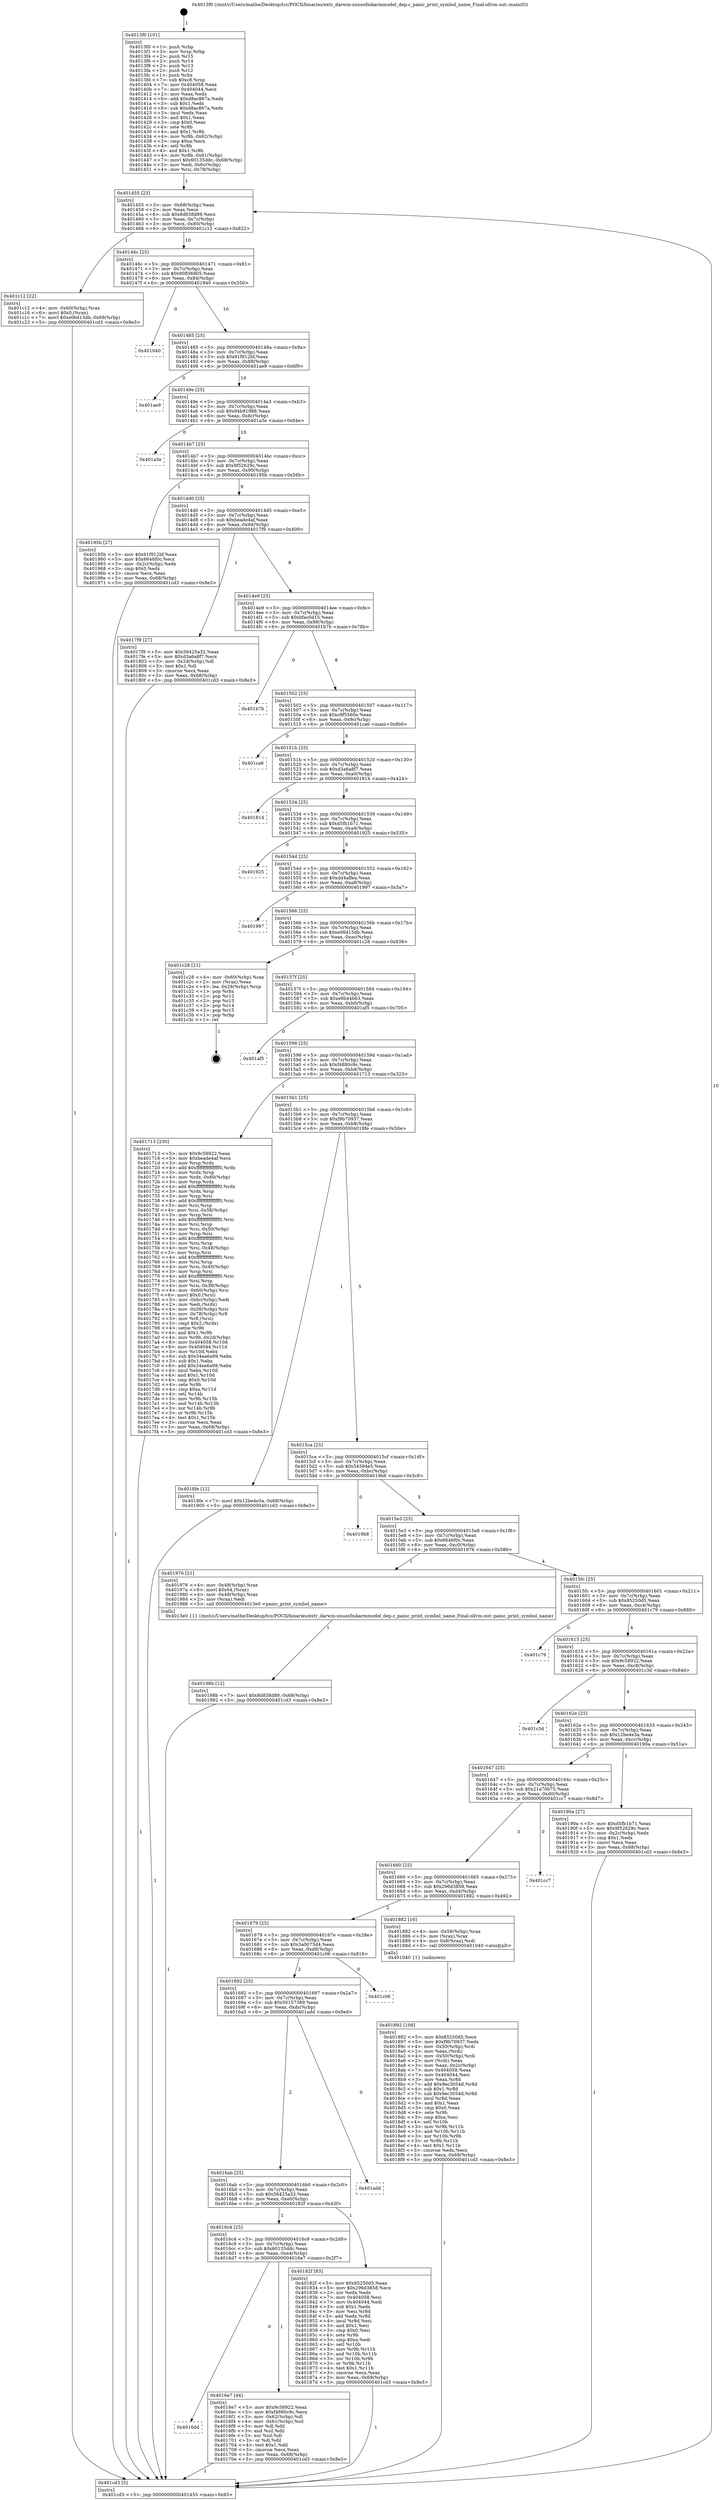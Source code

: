digraph "0x4013f0" {
  label = "0x4013f0 (/mnt/c/Users/mathe/Desktop/tcc/POCII/binaries/extr_darwin-xnuosfmkarmmodel_dep.c_panic_print_symbol_name_Final-ollvm.out::main(0))"
  labelloc = "t"
  node[shape=record]

  Entry [label="",width=0.3,height=0.3,shape=circle,fillcolor=black,style=filled]
  "0x401455" [label="{
     0x401455 [23]\l
     | [instrs]\l
     &nbsp;&nbsp;0x401455 \<+3\>: mov -0x68(%rbp),%eax\l
     &nbsp;&nbsp;0x401458 \<+2\>: mov %eax,%ecx\l
     &nbsp;&nbsp;0x40145a \<+6\>: sub $0x8d838d89,%ecx\l
     &nbsp;&nbsp;0x401460 \<+3\>: mov %eax,-0x7c(%rbp)\l
     &nbsp;&nbsp;0x401463 \<+3\>: mov %ecx,-0x80(%rbp)\l
     &nbsp;&nbsp;0x401466 \<+6\>: je 0000000000401c12 \<main+0x822\>\l
  }"]
  "0x401c12" [label="{
     0x401c12 [22]\l
     | [instrs]\l
     &nbsp;&nbsp;0x401c12 \<+4\>: mov -0x60(%rbp),%rax\l
     &nbsp;&nbsp;0x401c16 \<+6\>: movl $0x0,(%rax)\l
     &nbsp;&nbsp;0x401c1c \<+7\>: movl $0xe06d15db,-0x68(%rbp)\l
     &nbsp;&nbsp;0x401c23 \<+5\>: jmp 0000000000401cd3 \<main+0x8e3\>\l
  }"]
  "0x40146c" [label="{
     0x40146c [25]\l
     | [instrs]\l
     &nbsp;&nbsp;0x40146c \<+5\>: jmp 0000000000401471 \<main+0x81\>\l
     &nbsp;&nbsp;0x401471 \<+3\>: mov -0x7c(%rbp),%eax\l
     &nbsp;&nbsp;0x401474 \<+5\>: sub $0x90856905,%eax\l
     &nbsp;&nbsp;0x401479 \<+6\>: mov %eax,-0x84(%rbp)\l
     &nbsp;&nbsp;0x40147f \<+6\>: je 0000000000401940 \<main+0x550\>\l
  }"]
  Exit [label="",width=0.3,height=0.3,shape=circle,fillcolor=black,style=filled,peripheries=2]
  "0x401940" [label="{
     0x401940\l
  }", style=dashed]
  "0x401485" [label="{
     0x401485 [25]\l
     | [instrs]\l
     &nbsp;&nbsp;0x401485 \<+5\>: jmp 000000000040148a \<main+0x9a\>\l
     &nbsp;&nbsp;0x40148a \<+3\>: mov -0x7c(%rbp),%eax\l
     &nbsp;&nbsp;0x40148d \<+5\>: sub $0x91f912bf,%eax\l
     &nbsp;&nbsp;0x401492 \<+6\>: mov %eax,-0x88(%rbp)\l
     &nbsp;&nbsp;0x401498 \<+6\>: je 0000000000401ae9 \<main+0x6f9\>\l
  }"]
  "0x40198b" [label="{
     0x40198b [12]\l
     | [instrs]\l
     &nbsp;&nbsp;0x40198b \<+7\>: movl $0x8d838d89,-0x68(%rbp)\l
     &nbsp;&nbsp;0x401992 \<+5\>: jmp 0000000000401cd3 \<main+0x8e3\>\l
  }"]
  "0x401ae9" [label="{
     0x401ae9\l
  }", style=dashed]
  "0x40149e" [label="{
     0x40149e [25]\l
     | [instrs]\l
     &nbsp;&nbsp;0x40149e \<+5\>: jmp 00000000004014a3 \<main+0xb3\>\l
     &nbsp;&nbsp;0x4014a3 \<+3\>: mov -0x7c(%rbp),%eax\l
     &nbsp;&nbsp;0x4014a6 \<+5\>: sub $0x94b91988,%eax\l
     &nbsp;&nbsp;0x4014ab \<+6\>: mov %eax,-0x8c(%rbp)\l
     &nbsp;&nbsp;0x4014b1 \<+6\>: je 0000000000401a3e \<main+0x64e\>\l
  }"]
  "0x401892" [label="{
     0x401892 [108]\l
     | [instrs]\l
     &nbsp;&nbsp;0x401892 \<+5\>: mov $0x85250d5,%ecx\l
     &nbsp;&nbsp;0x401897 \<+5\>: mov $0xf9b70937,%edx\l
     &nbsp;&nbsp;0x40189c \<+4\>: mov -0x50(%rbp),%rdi\l
     &nbsp;&nbsp;0x4018a0 \<+2\>: mov %eax,(%rdi)\l
     &nbsp;&nbsp;0x4018a2 \<+4\>: mov -0x50(%rbp),%rdi\l
     &nbsp;&nbsp;0x4018a6 \<+2\>: mov (%rdi),%eax\l
     &nbsp;&nbsp;0x4018a8 \<+3\>: mov %eax,-0x2c(%rbp)\l
     &nbsp;&nbsp;0x4018ab \<+7\>: mov 0x404058,%eax\l
     &nbsp;&nbsp;0x4018b2 \<+7\>: mov 0x404044,%esi\l
     &nbsp;&nbsp;0x4018b9 \<+3\>: mov %eax,%r8d\l
     &nbsp;&nbsp;0x4018bc \<+7\>: add $0x9ec3054d,%r8d\l
     &nbsp;&nbsp;0x4018c3 \<+4\>: sub $0x1,%r8d\l
     &nbsp;&nbsp;0x4018c7 \<+7\>: sub $0x9ec3054d,%r8d\l
     &nbsp;&nbsp;0x4018ce \<+4\>: imul %r8d,%eax\l
     &nbsp;&nbsp;0x4018d2 \<+3\>: and $0x1,%eax\l
     &nbsp;&nbsp;0x4018d5 \<+3\>: cmp $0x0,%eax\l
     &nbsp;&nbsp;0x4018d8 \<+4\>: sete %r9b\l
     &nbsp;&nbsp;0x4018dc \<+3\>: cmp $0xa,%esi\l
     &nbsp;&nbsp;0x4018df \<+4\>: setl %r10b\l
     &nbsp;&nbsp;0x4018e3 \<+3\>: mov %r9b,%r11b\l
     &nbsp;&nbsp;0x4018e6 \<+3\>: and %r10b,%r11b\l
     &nbsp;&nbsp;0x4018e9 \<+3\>: xor %r10b,%r9b\l
     &nbsp;&nbsp;0x4018ec \<+3\>: or %r9b,%r11b\l
     &nbsp;&nbsp;0x4018ef \<+4\>: test $0x1,%r11b\l
     &nbsp;&nbsp;0x4018f3 \<+3\>: cmovne %edx,%ecx\l
     &nbsp;&nbsp;0x4018f6 \<+3\>: mov %ecx,-0x68(%rbp)\l
     &nbsp;&nbsp;0x4018f9 \<+5\>: jmp 0000000000401cd3 \<main+0x8e3\>\l
  }"]
  "0x401a3e" [label="{
     0x401a3e\l
  }", style=dashed]
  "0x4014b7" [label="{
     0x4014b7 [25]\l
     | [instrs]\l
     &nbsp;&nbsp;0x4014b7 \<+5\>: jmp 00000000004014bc \<main+0xcc\>\l
     &nbsp;&nbsp;0x4014bc \<+3\>: mov -0x7c(%rbp),%eax\l
     &nbsp;&nbsp;0x4014bf \<+5\>: sub $0x9f52629c,%eax\l
     &nbsp;&nbsp;0x4014c4 \<+6\>: mov %eax,-0x90(%rbp)\l
     &nbsp;&nbsp;0x4014ca \<+6\>: je 000000000040195b \<main+0x56b\>\l
  }"]
  "0x4013f0" [label="{
     0x4013f0 [101]\l
     | [instrs]\l
     &nbsp;&nbsp;0x4013f0 \<+1\>: push %rbp\l
     &nbsp;&nbsp;0x4013f1 \<+3\>: mov %rsp,%rbp\l
     &nbsp;&nbsp;0x4013f4 \<+2\>: push %r15\l
     &nbsp;&nbsp;0x4013f6 \<+2\>: push %r14\l
     &nbsp;&nbsp;0x4013f8 \<+2\>: push %r13\l
     &nbsp;&nbsp;0x4013fa \<+2\>: push %r12\l
     &nbsp;&nbsp;0x4013fc \<+1\>: push %rbx\l
     &nbsp;&nbsp;0x4013fd \<+7\>: sub $0xc8,%rsp\l
     &nbsp;&nbsp;0x401404 \<+7\>: mov 0x404058,%eax\l
     &nbsp;&nbsp;0x40140b \<+7\>: mov 0x404044,%ecx\l
     &nbsp;&nbsp;0x401412 \<+2\>: mov %eax,%edx\l
     &nbsp;&nbsp;0x401414 \<+6\>: add $0xd8ac867a,%edx\l
     &nbsp;&nbsp;0x40141a \<+3\>: sub $0x1,%edx\l
     &nbsp;&nbsp;0x40141d \<+6\>: sub $0xd8ac867a,%edx\l
     &nbsp;&nbsp;0x401423 \<+3\>: imul %edx,%eax\l
     &nbsp;&nbsp;0x401426 \<+3\>: and $0x1,%eax\l
     &nbsp;&nbsp;0x401429 \<+3\>: cmp $0x0,%eax\l
     &nbsp;&nbsp;0x40142c \<+4\>: sete %r8b\l
     &nbsp;&nbsp;0x401430 \<+4\>: and $0x1,%r8b\l
     &nbsp;&nbsp;0x401434 \<+4\>: mov %r8b,-0x62(%rbp)\l
     &nbsp;&nbsp;0x401438 \<+3\>: cmp $0xa,%ecx\l
     &nbsp;&nbsp;0x40143b \<+4\>: setl %r8b\l
     &nbsp;&nbsp;0x40143f \<+4\>: and $0x1,%r8b\l
     &nbsp;&nbsp;0x401443 \<+4\>: mov %r8b,-0x61(%rbp)\l
     &nbsp;&nbsp;0x401447 \<+7\>: movl $0x60135ddc,-0x68(%rbp)\l
     &nbsp;&nbsp;0x40144e \<+3\>: mov %edi,-0x6c(%rbp)\l
     &nbsp;&nbsp;0x401451 \<+4\>: mov %rsi,-0x78(%rbp)\l
  }"]
  "0x40195b" [label="{
     0x40195b [27]\l
     | [instrs]\l
     &nbsp;&nbsp;0x40195b \<+5\>: mov $0x91f912bf,%eax\l
     &nbsp;&nbsp;0x401960 \<+5\>: mov $0x6646f0c,%ecx\l
     &nbsp;&nbsp;0x401965 \<+3\>: mov -0x2c(%rbp),%edx\l
     &nbsp;&nbsp;0x401968 \<+3\>: cmp $0x0,%edx\l
     &nbsp;&nbsp;0x40196b \<+3\>: cmove %ecx,%eax\l
     &nbsp;&nbsp;0x40196e \<+3\>: mov %eax,-0x68(%rbp)\l
     &nbsp;&nbsp;0x401971 \<+5\>: jmp 0000000000401cd3 \<main+0x8e3\>\l
  }"]
  "0x4014d0" [label="{
     0x4014d0 [25]\l
     | [instrs]\l
     &nbsp;&nbsp;0x4014d0 \<+5\>: jmp 00000000004014d5 \<main+0xe5\>\l
     &nbsp;&nbsp;0x4014d5 \<+3\>: mov -0x7c(%rbp),%eax\l
     &nbsp;&nbsp;0x4014d8 \<+5\>: sub $0xbeade4af,%eax\l
     &nbsp;&nbsp;0x4014dd \<+6\>: mov %eax,-0x94(%rbp)\l
     &nbsp;&nbsp;0x4014e3 \<+6\>: je 00000000004017f9 \<main+0x409\>\l
  }"]
  "0x401cd3" [label="{
     0x401cd3 [5]\l
     | [instrs]\l
     &nbsp;&nbsp;0x401cd3 \<+5\>: jmp 0000000000401455 \<main+0x65\>\l
  }"]
  "0x4017f9" [label="{
     0x4017f9 [27]\l
     | [instrs]\l
     &nbsp;&nbsp;0x4017f9 \<+5\>: mov $0x56425a32,%eax\l
     &nbsp;&nbsp;0x4017fe \<+5\>: mov $0xd3a6a8f7,%ecx\l
     &nbsp;&nbsp;0x401803 \<+3\>: mov -0x2d(%rbp),%dl\l
     &nbsp;&nbsp;0x401806 \<+3\>: test $0x1,%dl\l
     &nbsp;&nbsp;0x401809 \<+3\>: cmovne %ecx,%eax\l
     &nbsp;&nbsp;0x40180c \<+3\>: mov %eax,-0x68(%rbp)\l
     &nbsp;&nbsp;0x40180f \<+5\>: jmp 0000000000401cd3 \<main+0x8e3\>\l
  }"]
  "0x4014e9" [label="{
     0x4014e9 [25]\l
     | [instrs]\l
     &nbsp;&nbsp;0x4014e9 \<+5\>: jmp 00000000004014ee \<main+0xfe\>\l
     &nbsp;&nbsp;0x4014ee \<+3\>: mov -0x7c(%rbp),%eax\l
     &nbsp;&nbsp;0x4014f1 \<+5\>: sub $0xbfac0d15,%eax\l
     &nbsp;&nbsp;0x4014f6 \<+6\>: mov %eax,-0x98(%rbp)\l
     &nbsp;&nbsp;0x4014fc \<+6\>: je 0000000000401b7b \<main+0x78b\>\l
  }"]
  "0x4016dd" [label="{
     0x4016dd\l
  }", style=dashed]
  "0x401b7b" [label="{
     0x401b7b\l
  }", style=dashed]
  "0x401502" [label="{
     0x401502 [25]\l
     | [instrs]\l
     &nbsp;&nbsp;0x401502 \<+5\>: jmp 0000000000401507 \<main+0x117\>\l
     &nbsp;&nbsp;0x401507 \<+3\>: mov -0x7c(%rbp),%eax\l
     &nbsp;&nbsp;0x40150a \<+5\>: sub $0xc9f5560e,%eax\l
     &nbsp;&nbsp;0x40150f \<+6\>: mov %eax,-0x9c(%rbp)\l
     &nbsp;&nbsp;0x401515 \<+6\>: je 0000000000401ca6 \<main+0x8b6\>\l
  }"]
  "0x4016e7" [label="{
     0x4016e7 [44]\l
     | [instrs]\l
     &nbsp;&nbsp;0x4016e7 \<+5\>: mov $0x9c58922,%eax\l
     &nbsp;&nbsp;0x4016ec \<+5\>: mov $0xf4880c9c,%ecx\l
     &nbsp;&nbsp;0x4016f1 \<+3\>: mov -0x62(%rbp),%dl\l
     &nbsp;&nbsp;0x4016f4 \<+4\>: mov -0x61(%rbp),%sil\l
     &nbsp;&nbsp;0x4016f8 \<+3\>: mov %dl,%dil\l
     &nbsp;&nbsp;0x4016fb \<+3\>: and %sil,%dil\l
     &nbsp;&nbsp;0x4016fe \<+3\>: xor %sil,%dl\l
     &nbsp;&nbsp;0x401701 \<+3\>: or %dl,%dil\l
     &nbsp;&nbsp;0x401704 \<+4\>: test $0x1,%dil\l
     &nbsp;&nbsp;0x401708 \<+3\>: cmovne %ecx,%eax\l
     &nbsp;&nbsp;0x40170b \<+3\>: mov %eax,-0x68(%rbp)\l
     &nbsp;&nbsp;0x40170e \<+5\>: jmp 0000000000401cd3 \<main+0x8e3\>\l
  }"]
  "0x401ca6" [label="{
     0x401ca6\l
  }", style=dashed]
  "0x40151b" [label="{
     0x40151b [25]\l
     | [instrs]\l
     &nbsp;&nbsp;0x40151b \<+5\>: jmp 0000000000401520 \<main+0x130\>\l
     &nbsp;&nbsp;0x401520 \<+3\>: mov -0x7c(%rbp),%eax\l
     &nbsp;&nbsp;0x401523 \<+5\>: sub $0xd3a6a8f7,%eax\l
     &nbsp;&nbsp;0x401528 \<+6\>: mov %eax,-0xa0(%rbp)\l
     &nbsp;&nbsp;0x40152e \<+6\>: je 0000000000401814 \<main+0x424\>\l
  }"]
  "0x4016c4" [label="{
     0x4016c4 [25]\l
     | [instrs]\l
     &nbsp;&nbsp;0x4016c4 \<+5\>: jmp 00000000004016c9 \<main+0x2d9\>\l
     &nbsp;&nbsp;0x4016c9 \<+3\>: mov -0x7c(%rbp),%eax\l
     &nbsp;&nbsp;0x4016cc \<+5\>: sub $0x60135ddc,%eax\l
     &nbsp;&nbsp;0x4016d1 \<+6\>: mov %eax,-0xe4(%rbp)\l
     &nbsp;&nbsp;0x4016d7 \<+6\>: je 00000000004016e7 \<main+0x2f7\>\l
  }"]
  "0x401814" [label="{
     0x401814\l
  }", style=dashed]
  "0x401534" [label="{
     0x401534 [25]\l
     | [instrs]\l
     &nbsp;&nbsp;0x401534 \<+5\>: jmp 0000000000401539 \<main+0x149\>\l
     &nbsp;&nbsp;0x401539 \<+3\>: mov -0x7c(%rbp),%eax\l
     &nbsp;&nbsp;0x40153c \<+5\>: sub $0xd5fb1b71,%eax\l
     &nbsp;&nbsp;0x401541 \<+6\>: mov %eax,-0xa4(%rbp)\l
     &nbsp;&nbsp;0x401547 \<+6\>: je 0000000000401925 \<main+0x535\>\l
  }"]
  "0x40182f" [label="{
     0x40182f [83]\l
     | [instrs]\l
     &nbsp;&nbsp;0x40182f \<+5\>: mov $0x85250d5,%eax\l
     &nbsp;&nbsp;0x401834 \<+5\>: mov $0x296d3858,%ecx\l
     &nbsp;&nbsp;0x401839 \<+2\>: xor %edx,%edx\l
     &nbsp;&nbsp;0x40183b \<+7\>: mov 0x404058,%esi\l
     &nbsp;&nbsp;0x401842 \<+7\>: mov 0x404044,%edi\l
     &nbsp;&nbsp;0x401849 \<+3\>: sub $0x1,%edx\l
     &nbsp;&nbsp;0x40184c \<+3\>: mov %esi,%r8d\l
     &nbsp;&nbsp;0x40184f \<+3\>: add %edx,%r8d\l
     &nbsp;&nbsp;0x401852 \<+4\>: imul %r8d,%esi\l
     &nbsp;&nbsp;0x401856 \<+3\>: and $0x1,%esi\l
     &nbsp;&nbsp;0x401859 \<+3\>: cmp $0x0,%esi\l
     &nbsp;&nbsp;0x40185c \<+4\>: sete %r9b\l
     &nbsp;&nbsp;0x401860 \<+3\>: cmp $0xa,%edi\l
     &nbsp;&nbsp;0x401863 \<+4\>: setl %r10b\l
     &nbsp;&nbsp;0x401867 \<+3\>: mov %r9b,%r11b\l
     &nbsp;&nbsp;0x40186a \<+3\>: and %r10b,%r11b\l
     &nbsp;&nbsp;0x40186d \<+3\>: xor %r10b,%r9b\l
     &nbsp;&nbsp;0x401870 \<+3\>: or %r9b,%r11b\l
     &nbsp;&nbsp;0x401873 \<+4\>: test $0x1,%r11b\l
     &nbsp;&nbsp;0x401877 \<+3\>: cmovne %ecx,%eax\l
     &nbsp;&nbsp;0x40187a \<+3\>: mov %eax,-0x68(%rbp)\l
     &nbsp;&nbsp;0x40187d \<+5\>: jmp 0000000000401cd3 \<main+0x8e3\>\l
  }"]
  "0x401925" [label="{
     0x401925\l
  }", style=dashed]
  "0x40154d" [label="{
     0x40154d [25]\l
     | [instrs]\l
     &nbsp;&nbsp;0x40154d \<+5\>: jmp 0000000000401552 \<main+0x162\>\l
     &nbsp;&nbsp;0x401552 \<+3\>: mov -0x7c(%rbp),%eax\l
     &nbsp;&nbsp;0x401555 \<+5\>: sub $0xdd4affea,%eax\l
     &nbsp;&nbsp;0x40155a \<+6\>: mov %eax,-0xa8(%rbp)\l
     &nbsp;&nbsp;0x401560 \<+6\>: je 0000000000401997 \<main+0x5a7\>\l
  }"]
  "0x4016ab" [label="{
     0x4016ab [25]\l
     | [instrs]\l
     &nbsp;&nbsp;0x4016ab \<+5\>: jmp 00000000004016b0 \<main+0x2c0\>\l
     &nbsp;&nbsp;0x4016b0 \<+3\>: mov -0x7c(%rbp),%eax\l
     &nbsp;&nbsp;0x4016b3 \<+5\>: sub $0x56425a32,%eax\l
     &nbsp;&nbsp;0x4016b8 \<+6\>: mov %eax,-0xe0(%rbp)\l
     &nbsp;&nbsp;0x4016be \<+6\>: je 000000000040182f \<main+0x43f\>\l
  }"]
  "0x401997" [label="{
     0x401997\l
  }", style=dashed]
  "0x401566" [label="{
     0x401566 [25]\l
     | [instrs]\l
     &nbsp;&nbsp;0x401566 \<+5\>: jmp 000000000040156b \<main+0x17b\>\l
     &nbsp;&nbsp;0x40156b \<+3\>: mov -0x7c(%rbp),%eax\l
     &nbsp;&nbsp;0x40156e \<+5\>: sub $0xe06d15db,%eax\l
     &nbsp;&nbsp;0x401573 \<+6\>: mov %eax,-0xac(%rbp)\l
     &nbsp;&nbsp;0x401579 \<+6\>: je 0000000000401c28 \<main+0x838\>\l
  }"]
  "0x401add" [label="{
     0x401add\l
  }", style=dashed]
  "0x401c28" [label="{
     0x401c28 [21]\l
     | [instrs]\l
     &nbsp;&nbsp;0x401c28 \<+4\>: mov -0x60(%rbp),%rax\l
     &nbsp;&nbsp;0x401c2c \<+2\>: mov (%rax),%eax\l
     &nbsp;&nbsp;0x401c2e \<+4\>: lea -0x28(%rbp),%rsp\l
     &nbsp;&nbsp;0x401c32 \<+1\>: pop %rbx\l
     &nbsp;&nbsp;0x401c33 \<+2\>: pop %r12\l
     &nbsp;&nbsp;0x401c35 \<+2\>: pop %r13\l
     &nbsp;&nbsp;0x401c37 \<+2\>: pop %r14\l
     &nbsp;&nbsp;0x401c39 \<+2\>: pop %r15\l
     &nbsp;&nbsp;0x401c3b \<+1\>: pop %rbp\l
     &nbsp;&nbsp;0x401c3c \<+1\>: ret\l
  }"]
  "0x40157f" [label="{
     0x40157f [25]\l
     | [instrs]\l
     &nbsp;&nbsp;0x40157f \<+5\>: jmp 0000000000401584 \<main+0x194\>\l
     &nbsp;&nbsp;0x401584 \<+3\>: mov -0x7c(%rbp),%eax\l
     &nbsp;&nbsp;0x401587 \<+5\>: sub $0xe9b44b63,%eax\l
     &nbsp;&nbsp;0x40158c \<+6\>: mov %eax,-0xb0(%rbp)\l
     &nbsp;&nbsp;0x401592 \<+6\>: je 0000000000401af5 \<main+0x705\>\l
  }"]
  "0x401692" [label="{
     0x401692 [25]\l
     | [instrs]\l
     &nbsp;&nbsp;0x401692 \<+5\>: jmp 0000000000401697 \<main+0x2a7\>\l
     &nbsp;&nbsp;0x401697 \<+3\>: mov -0x7c(%rbp),%eax\l
     &nbsp;&nbsp;0x40169a \<+5\>: sub $0x50157389,%eax\l
     &nbsp;&nbsp;0x40169f \<+6\>: mov %eax,-0xdc(%rbp)\l
     &nbsp;&nbsp;0x4016a5 \<+6\>: je 0000000000401add \<main+0x6ed\>\l
  }"]
  "0x401af5" [label="{
     0x401af5\l
  }", style=dashed]
  "0x401598" [label="{
     0x401598 [25]\l
     | [instrs]\l
     &nbsp;&nbsp;0x401598 \<+5\>: jmp 000000000040159d \<main+0x1ad\>\l
     &nbsp;&nbsp;0x40159d \<+3\>: mov -0x7c(%rbp),%eax\l
     &nbsp;&nbsp;0x4015a0 \<+5\>: sub $0xf4880c9c,%eax\l
     &nbsp;&nbsp;0x4015a5 \<+6\>: mov %eax,-0xb4(%rbp)\l
     &nbsp;&nbsp;0x4015ab \<+6\>: je 0000000000401713 \<main+0x323\>\l
  }"]
  "0x401c06" [label="{
     0x401c06\l
  }", style=dashed]
  "0x401713" [label="{
     0x401713 [230]\l
     | [instrs]\l
     &nbsp;&nbsp;0x401713 \<+5\>: mov $0x9c58922,%eax\l
     &nbsp;&nbsp;0x401718 \<+5\>: mov $0xbeade4af,%ecx\l
     &nbsp;&nbsp;0x40171d \<+3\>: mov %rsp,%rdx\l
     &nbsp;&nbsp;0x401720 \<+4\>: add $0xfffffffffffffff0,%rdx\l
     &nbsp;&nbsp;0x401724 \<+3\>: mov %rdx,%rsp\l
     &nbsp;&nbsp;0x401727 \<+4\>: mov %rdx,-0x60(%rbp)\l
     &nbsp;&nbsp;0x40172b \<+3\>: mov %rsp,%rdx\l
     &nbsp;&nbsp;0x40172e \<+4\>: add $0xfffffffffffffff0,%rdx\l
     &nbsp;&nbsp;0x401732 \<+3\>: mov %rdx,%rsp\l
     &nbsp;&nbsp;0x401735 \<+3\>: mov %rsp,%rsi\l
     &nbsp;&nbsp;0x401738 \<+4\>: add $0xfffffffffffffff0,%rsi\l
     &nbsp;&nbsp;0x40173c \<+3\>: mov %rsi,%rsp\l
     &nbsp;&nbsp;0x40173f \<+4\>: mov %rsi,-0x58(%rbp)\l
     &nbsp;&nbsp;0x401743 \<+3\>: mov %rsp,%rsi\l
     &nbsp;&nbsp;0x401746 \<+4\>: add $0xfffffffffffffff0,%rsi\l
     &nbsp;&nbsp;0x40174a \<+3\>: mov %rsi,%rsp\l
     &nbsp;&nbsp;0x40174d \<+4\>: mov %rsi,-0x50(%rbp)\l
     &nbsp;&nbsp;0x401751 \<+3\>: mov %rsp,%rsi\l
     &nbsp;&nbsp;0x401754 \<+4\>: add $0xfffffffffffffff0,%rsi\l
     &nbsp;&nbsp;0x401758 \<+3\>: mov %rsi,%rsp\l
     &nbsp;&nbsp;0x40175b \<+4\>: mov %rsi,-0x48(%rbp)\l
     &nbsp;&nbsp;0x40175f \<+3\>: mov %rsp,%rsi\l
     &nbsp;&nbsp;0x401762 \<+4\>: add $0xfffffffffffffff0,%rsi\l
     &nbsp;&nbsp;0x401766 \<+3\>: mov %rsi,%rsp\l
     &nbsp;&nbsp;0x401769 \<+4\>: mov %rsi,-0x40(%rbp)\l
     &nbsp;&nbsp;0x40176d \<+3\>: mov %rsp,%rsi\l
     &nbsp;&nbsp;0x401770 \<+4\>: add $0xfffffffffffffff0,%rsi\l
     &nbsp;&nbsp;0x401774 \<+3\>: mov %rsi,%rsp\l
     &nbsp;&nbsp;0x401777 \<+4\>: mov %rsi,-0x38(%rbp)\l
     &nbsp;&nbsp;0x40177b \<+4\>: mov -0x60(%rbp),%rsi\l
     &nbsp;&nbsp;0x40177f \<+6\>: movl $0x0,(%rsi)\l
     &nbsp;&nbsp;0x401785 \<+3\>: mov -0x6c(%rbp),%edi\l
     &nbsp;&nbsp;0x401788 \<+2\>: mov %edi,(%rdx)\l
     &nbsp;&nbsp;0x40178a \<+4\>: mov -0x58(%rbp),%rsi\l
     &nbsp;&nbsp;0x40178e \<+4\>: mov -0x78(%rbp),%r8\l
     &nbsp;&nbsp;0x401792 \<+3\>: mov %r8,(%rsi)\l
     &nbsp;&nbsp;0x401795 \<+3\>: cmpl $0x2,(%rdx)\l
     &nbsp;&nbsp;0x401798 \<+4\>: setne %r9b\l
     &nbsp;&nbsp;0x40179c \<+4\>: and $0x1,%r9b\l
     &nbsp;&nbsp;0x4017a0 \<+4\>: mov %r9b,-0x2d(%rbp)\l
     &nbsp;&nbsp;0x4017a4 \<+8\>: mov 0x404058,%r10d\l
     &nbsp;&nbsp;0x4017ac \<+8\>: mov 0x404044,%r11d\l
     &nbsp;&nbsp;0x4017b4 \<+3\>: mov %r10d,%ebx\l
     &nbsp;&nbsp;0x4017b7 \<+6\>: sub $0x34ea6a99,%ebx\l
     &nbsp;&nbsp;0x4017bd \<+3\>: sub $0x1,%ebx\l
     &nbsp;&nbsp;0x4017c0 \<+6\>: add $0x34ea6a99,%ebx\l
     &nbsp;&nbsp;0x4017c6 \<+4\>: imul %ebx,%r10d\l
     &nbsp;&nbsp;0x4017ca \<+4\>: and $0x1,%r10d\l
     &nbsp;&nbsp;0x4017ce \<+4\>: cmp $0x0,%r10d\l
     &nbsp;&nbsp;0x4017d2 \<+4\>: sete %r9b\l
     &nbsp;&nbsp;0x4017d6 \<+4\>: cmp $0xa,%r11d\l
     &nbsp;&nbsp;0x4017da \<+4\>: setl %r14b\l
     &nbsp;&nbsp;0x4017de \<+3\>: mov %r9b,%r15b\l
     &nbsp;&nbsp;0x4017e1 \<+3\>: and %r14b,%r15b\l
     &nbsp;&nbsp;0x4017e4 \<+3\>: xor %r14b,%r9b\l
     &nbsp;&nbsp;0x4017e7 \<+3\>: or %r9b,%r15b\l
     &nbsp;&nbsp;0x4017ea \<+4\>: test $0x1,%r15b\l
     &nbsp;&nbsp;0x4017ee \<+3\>: cmovne %ecx,%eax\l
     &nbsp;&nbsp;0x4017f1 \<+3\>: mov %eax,-0x68(%rbp)\l
     &nbsp;&nbsp;0x4017f4 \<+5\>: jmp 0000000000401cd3 \<main+0x8e3\>\l
  }"]
  "0x4015b1" [label="{
     0x4015b1 [25]\l
     | [instrs]\l
     &nbsp;&nbsp;0x4015b1 \<+5\>: jmp 00000000004015b6 \<main+0x1c6\>\l
     &nbsp;&nbsp;0x4015b6 \<+3\>: mov -0x7c(%rbp),%eax\l
     &nbsp;&nbsp;0x4015b9 \<+5\>: sub $0xf9b70937,%eax\l
     &nbsp;&nbsp;0x4015be \<+6\>: mov %eax,-0xb8(%rbp)\l
     &nbsp;&nbsp;0x4015c4 \<+6\>: je 00000000004018fe \<main+0x50e\>\l
  }"]
  "0x401679" [label="{
     0x401679 [25]\l
     | [instrs]\l
     &nbsp;&nbsp;0x401679 \<+5\>: jmp 000000000040167e \<main+0x28e\>\l
     &nbsp;&nbsp;0x40167e \<+3\>: mov -0x7c(%rbp),%eax\l
     &nbsp;&nbsp;0x401681 \<+5\>: sub $0x3a0075d4,%eax\l
     &nbsp;&nbsp;0x401686 \<+6\>: mov %eax,-0xd8(%rbp)\l
     &nbsp;&nbsp;0x40168c \<+6\>: je 0000000000401c06 \<main+0x816\>\l
  }"]
  "0x4018fe" [label="{
     0x4018fe [12]\l
     | [instrs]\l
     &nbsp;&nbsp;0x4018fe \<+7\>: movl $0x12be4e3a,-0x68(%rbp)\l
     &nbsp;&nbsp;0x401905 \<+5\>: jmp 0000000000401cd3 \<main+0x8e3\>\l
  }"]
  "0x4015ca" [label="{
     0x4015ca [25]\l
     | [instrs]\l
     &nbsp;&nbsp;0x4015ca \<+5\>: jmp 00000000004015cf \<main+0x1df\>\l
     &nbsp;&nbsp;0x4015cf \<+3\>: mov -0x7c(%rbp),%eax\l
     &nbsp;&nbsp;0x4015d2 \<+5\>: sub $0x54594e5,%eax\l
     &nbsp;&nbsp;0x4015d7 \<+6\>: mov %eax,-0xbc(%rbp)\l
     &nbsp;&nbsp;0x4015dd \<+6\>: je 00000000004019b8 \<main+0x5c8\>\l
  }"]
  "0x401882" [label="{
     0x401882 [16]\l
     | [instrs]\l
     &nbsp;&nbsp;0x401882 \<+4\>: mov -0x58(%rbp),%rax\l
     &nbsp;&nbsp;0x401886 \<+3\>: mov (%rax),%rax\l
     &nbsp;&nbsp;0x401889 \<+4\>: mov 0x8(%rax),%rdi\l
     &nbsp;&nbsp;0x40188d \<+5\>: call 0000000000401040 \<atoi@plt\>\l
     | [calls]\l
     &nbsp;&nbsp;0x401040 \{1\} (unknown)\l
  }"]
  "0x4019b8" [label="{
     0x4019b8\l
  }", style=dashed]
  "0x4015e3" [label="{
     0x4015e3 [25]\l
     | [instrs]\l
     &nbsp;&nbsp;0x4015e3 \<+5\>: jmp 00000000004015e8 \<main+0x1f8\>\l
     &nbsp;&nbsp;0x4015e8 \<+3\>: mov -0x7c(%rbp),%eax\l
     &nbsp;&nbsp;0x4015eb \<+5\>: sub $0x6646f0c,%eax\l
     &nbsp;&nbsp;0x4015f0 \<+6\>: mov %eax,-0xc0(%rbp)\l
     &nbsp;&nbsp;0x4015f6 \<+6\>: je 0000000000401976 \<main+0x586\>\l
  }"]
  "0x401660" [label="{
     0x401660 [25]\l
     | [instrs]\l
     &nbsp;&nbsp;0x401660 \<+5\>: jmp 0000000000401665 \<main+0x275\>\l
     &nbsp;&nbsp;0x401665 \<+3\>: mov -0x7c(%rbp),%eax\l
     &nbsp;&nbsp;0x401668 \<+5\>: sub $0x296d3858,%eax\l
     &nbsp;&nbsp;0x40166d \<+6\>: mov %eax,-0xd4(%rbp)\l
     &nbsp;&nbsp;0x401673 \<+6\>: je 0000000000401882 \<main+0x492\>\l
  }"]
  "0x401976" [label="{
     0x401976 [21]\l
     | [instrs]\l
     &nbsp;&nbsp;0x401976 \<+4\>: mov -0x48(%rbp),%rax\l
     &nbsp;&nbsp;0x40197a \<+6\>: movl $0x64,(%rax)\l
     &nbsp;&nbsp;0x401980 \<+4\>: mov -0x48(%rbp),%rax\l
     &nbsp;&nbsp;0x401984 \<+2\>: mov (%rax),%edi\l
     &nbsp;&nbsp;0x401986 \<+5\>: call 00000000004013e0 \<panic_print_symbol_name\>\l
     | [calls]\l
     &nbsp;&nbsp;0x4013e0 \{1\} (/mnt/c/Users/mathe/Desktop/tcc/POCII/binaries/extr_darwin-xnuosfmkarmmodel_dep.c_panic_print_symbol_name_Final-ollvm.out::panic_print_symbol_name)\l
  }"]
  "0x4015fc" [label="{
     0x4015fc [25]\l
     | [instrs]\l
     &nbsp;&nbsp;0x4015fc \<+5\>: jmp 0000000000401601 \<main+0x211\>\l
     &nbsp;&nbsp;0x401601 \<+3\>: mov -0x7c(%rbp),%eax\l
     &nbsp;&nbsp;0x401604 \<+5\>: sub $0x85250d5,%eax\l
     &nbsp;&nbsp;0x401609 \<+6\>: mov %eax,-0xc4(%rbp)\l
     &nbsp;&nbsp;0x40160f \<+6\>: je 0000000000401c79 \<main+0x889\>\l
  }"]
  "0x401cc7" [label="{
     0x401cc7\l
  }", style=dashed]
  "0x401c79" [label="{
     0x401c79\l
  }", style=dashed]
  "0x401615" [label="{
     0x401615 [25]\l
     | [instrs]\l
     &nbsp;&nbsp;0x401615 \<+5\>: jmp 000000000040161a \<main+0x22a\>\l
     &nbsp;&nbsp;0x40161a \<+3\>: mov -0x7c(%rbp),%eax\l
     &nbsp;&nbsp;0x40161d \<+5\>: sub $0x9c58922,%eax\l
     &nbsp;&nbsp;0x401622 \<+6\>: mov %eax,-0xc8(%rbp)\l
     &nbsp;&nbsp;0x401628 \<+6\>: je 0000000000401c3d \<main+0x84d\>\l
  }"]
  "0x401647" [label="{
     0x401647 [25]\l
     | [instrs]\l
     &nbsp;&nbsp;0x401647 \<+5\>: jmp 000000000040164c \<main+0x25c\>\l
     &nbsp;&nbsp;0x40164c \<+3\>: mov -0x7c(%rbp),%eax\l
     &nbsp;&nbsp;0x40164f \<+5\>: sub $0x21a70b75,%eax\l
     &nbsp;&nbsp;0x401654 \<+6\>: mov %eax,-0xd0(%rbp)\l
     &nbsp;&nbsp;0x40165a \<+6\>: je 0000000000401cc7 \<main+0x8d7\>\l
  }"]
  "0x401c3d" [label="{
     0x401c3d\l
  }", style=dashed]
  "0x40162e" [label="{
     0x40162e [25]\l
     | [instrs]\l
     &nbsp;&nbsp;0x40162e \<+5\>: jmp 0000000000401633 \<main+0x243\>\l
     &nbsp;&nbsp;0x401633 \<+3\>: mov -0x7c(%rbp),%eax\l
     &nbsp;&nbsp;0x401636 \<+5\>: sub $0x12be4e3a,%eax\l
     &nbsp;&nbsp;0x40163b \<+6\>: mov %eax,-0xcc(%rbp)\l
     &nbsp;&nbsp;0x401641 \<+6\>: je 000000000040190a \<main+0x51a\>\l
  }"]
  "0x40190a" [label="{
     0x40190a [27]\l
     | [instrs]\l
     &nbsp;&nbsp;0x40190a \<+5\>: mov $0xd5fb1b71,%eax\l
     &nbsp;&nbsp;0x40190f \<+5\>: mov $0x9f52629c,%ecx\l
     &nbsp;&nbsp;0x401914 \<+3\>: mov -0x2c(%rbp),%edx\l
     &nbsp;&nbsp;0x401917 \<+3\>: cmp $0x1,%edx\l
     &nbsp;&nbsp;0x40191a \<+3\>: cmovl %ecx,%eax\l
     &nbsp;&nbsp;0x40191d \<+3\>: mov %eax,-0x68(%rbp)\l
     &nbsp;&nbsp;0x401920 \<+5\>: jmp 0000000000401cd3 \<main+0x8e3\>\l
  }"]
  Entry -> "0x4013f0" [label=" 1"]
  "0x401455" -> "0x401c12" [label=" 1"]
  "0x401455" -> "0x40146c" [label=" 10"]
  "0x401c28" -> Exit [label=" 1"]
  "0x40146c" -> "0x401940" [label=" 0"]
  "0x40146c" -> "0x401485" [label=" 10"]
  "0x401c12" -> "0x401cd3" [label=" 1"]
  "0x401485" -> "0x401ae9" [label=" 0"]
  "0x401485" -> "0x40149e" [label=" 10"]
  "0x40198b" -> "0x401cd3" [label=" 1"]
  "0x40149e" -> "0x401a3e" [label=" 0"]
  "0x40149e" -> "0x4014b7" [label=" 10"]
  "0x401976" -> "0x40198b" [label=" 1"]
  "0x4014b7" -> "0x40195b" [label=" 1"]
  "0x4014b7" -> "0x4014d0" [label=" 9"]
  "0x40195b" -> "0x401cd3" [label=" 1"]
  "0x4014d0" -> "0x4017f9" [label=" 1"]
  "0x4014d0" -> "0x4014e9" [label=" 8"]
  "0x40190a" -> "0x401cd3" [label=" 1"]
  "0x4014e9" -> "0x401b7b" [label=" 0"]
  "0x4014e9" -> "0x401502" [label=" 8"]
  "0x4018fe" -> "0x401cd3" [label=" 1"]
  "0x401502" -> "0x401ca6" [label=" 0"]
  "0x401502" -> "0x40151b" [label=" 8"]
  "0x401892" -> "0x401cd3" [label=" 1"]
  "0x40151b" -> "0x401814" [label=" 0"]
  "0x40151b" -> "0x401534" [label=" 8"]
  "0x40182f" -> "0x401cd3" [label=" 1"]
  "0x401534" -> "0x401925" [label=" 0"]
  "0x401534" -> "0x40154d" [label=" 8"]
  "0x4017f9" -> "0x401cd3" [label=" 1"]
  "0x40154d" -> "0x401997" [label=" 0"]
  "0x40154d" -> "0x401566" [label=" 8"]
  "0x401cd3" -> "0x401455" [label=" 10"]
  "0x401566" -> "0x401c28" [label=" 1"]
  "0x401566" -> "0x40157f" [label=" 7"]
  "0x4013f0" -> "0x401455" [label=" 1"]
  "0x40157f" -> "0x401af5" [label=" 0"]
  "0x40157f" -> "0x401598" [label=" 7"]
  "0x4016c4" -> "0x4016dd" [label=" 0"]
  "0x401598" -> "0x401713" [label=" 1"]
  "0x401598" -> "0x4015b1" [label=" 6"]
  "0x4016c4" -> "0x4016e7" [label=" 1"]
  "0x4015b1" -> "0x4018fe" [label=" 1"]
  "0x4015b1" -> "0x4015ca" [label=" 5"]
  "0x4016ab" -> "0x4016c4" [label=" 1"]
  "0x4015ca" -> "0x4019b8" [label=" 0"]
  "0x4015ca" -> "0x4015e3" [label=" 5"]
  "0x4016ab" -> "0x40182f" [label=" 1"]
  "0x4015e3" -> "0x401976" [label=" 1"]
  "0x4015e3" -> "0x4015fc" [label=" 4"]
  "0x401692" -> "0x4016ab" [label=" 2"]
  "0x4015fc" -> "0x401c79" [label=" 0"]
  "0x4015fc" -> "0x401615" [label=" 4"]
  "0x401692" -> "0x401add" [label=" 0"]
  "0x401615" -> "0x401c3d" [label=" 0"]
  "0x401615" -> "0x40162e" [label=" 4"]
  "0x401679" -> "0x401692" [label=" 2"]
  "0x40162e" -> "0x40190a" [label=" 1"]
  "0x40162e" -> "0x401647" [label=" 3"]
  "0x4016e7" -> "0x401cd3" [label=" 1"]
  "0x401647" -> "0x401cc7" [label=" 0"]
  "0x401647" -> "0x401660" [label=" 3"]
  "0x401713" -> "0x401cd3" [label=" 1"]
  "0x401660" -> "0x401882" [label=" 1"]
  "0x401660" -> "0x401679" [label=" 2"]
  "0x401882" -> "0x401892" [label=" 1"]
  "0x401679" -> "0x401c06" [label=" 0"]
}
